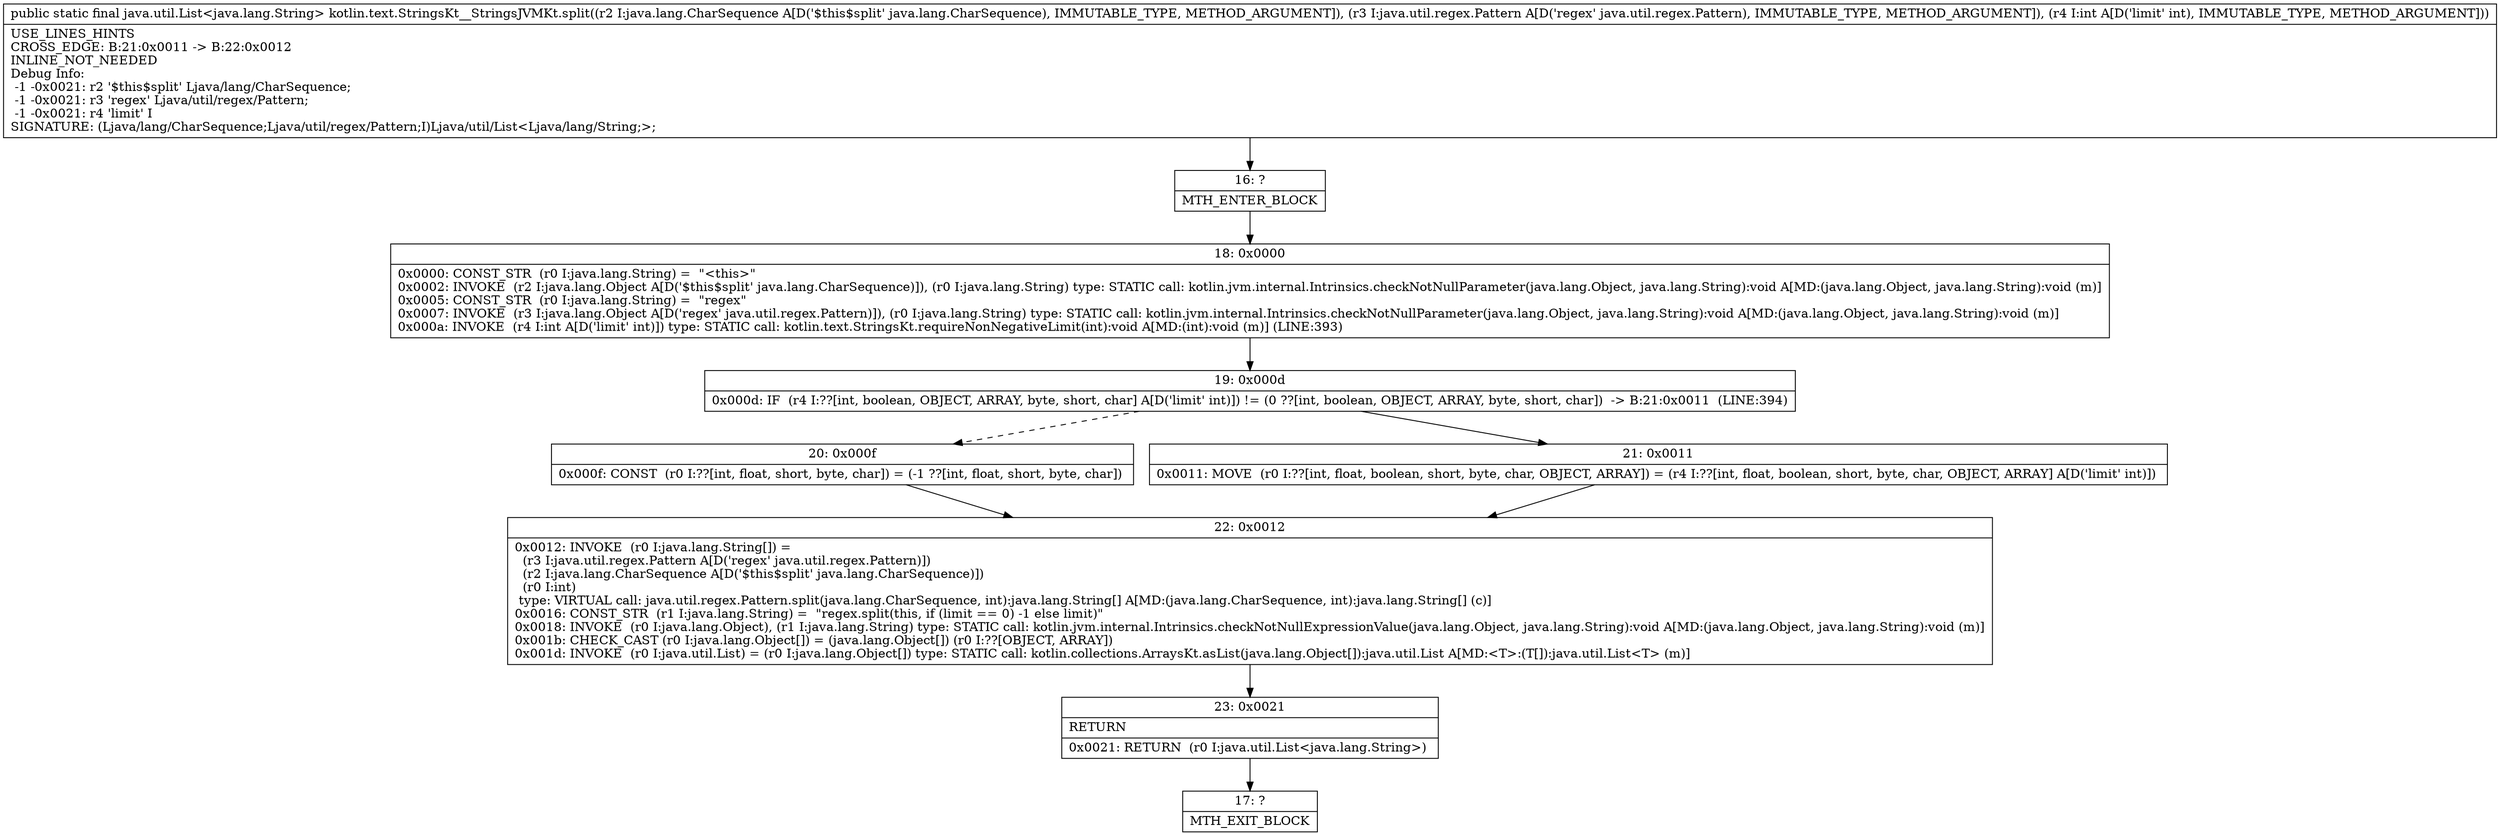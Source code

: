 digraph "CFG forkotlin.text.StringsKt__StringsJVMKt.split(Ljava\/lang\/CharSequence;Ljava\/util\/regex\/Pattern;I)Ljava\/util\/List;" {
Node_16 [shape=record,label="{16\:\ ?|MTH_ENTER_BLOCK\l}"];
Node_18 [shape=record,label="{18\:\ 0x0000|0x0000: CONST_STR  (r0 I:java.lang.String) =  \"\<this\>\" \l0x0002: INVOKE  (r2 I:java.lang.Object A[D('$this$split' java.lang.CharSequence)]), (r0 I:java.lang.String) type: STATIC call: kotlin.jvm.internal.Intrinsics.checkNotNullParameter(java.lang.Object, java.lang.String):void A[MD:(java.lang.Object, java.lang.String):void (m)]\l0x0005: CONST_STR  (r0 I:java.lang.String) =  \"regex\" \l0x0007: INVOKE  (r3 I:java.lang.Object A[D('regex' java.util.regex.Pattern)]), (r0 I:java.lang.String) type: STATIC call: kotlin.jvm.internal.Intrinsics.checkNotNullParameter(java.lang.Object, java.lang.String):void A[MD:(java.lang.Object, java.lang.String):void (m)]\l0x000a: INVOKE  (r4 I:int A[D('limit' int)]) type: STATIC call: kotlin.text.StringsKt.requireNonNegativeLimit(int):void A[MD:(int):void (m)] (LINE:393)\l}"];
Node_19 [shape=record,label="{19\:\ 0x000d|0x000d: IF  (r4 I:??[int, boolean, OBJECT, ARRAY, byte, short, char] A[D('limit' int)]) != (0 ??[int, boolean, OBJECT, ARRAY, byte, short, char])  \-\> B:21:0x0011  (LINE:394)\l}"];
Node_20 [shape=record,label="{20\:\ 0x000f|0x000f: CONST  (r0 I:??[int, float, short, byte, char]) = (\-1 ??[int, float, short, byte, char]) \l}"];
Node_22 [shape=record,label="{22\:\ 0x0012|0x0012: INVOKE  (r0 I:java.lang.String[]) = \l  (r3 I:java.util.regex.Pattern A[D('regex' java.util.regex.Pattern)])\l  (r2 I:java.lang.CharSequence A[D('$this$split' java.lang.CharSequence)])\l  (r0 I:int)\l type: VIRTUAL call: java.util.regex.Pattern.split(java.lang.CharSequence, int):java.lang.String[] A[MD:(java.lang.CharSequence, int):java.lang.String[] (c)]\l0x0016: CONST_STR  (r1 I:java.lang.String) =  \"regex.split(this, if (limit == 0) \-1 else limit)\" \l0x0018: INVOKE  (r0 I:java.lang.Object), (r1 I:java.lang.String) type: STATIC call: kotlin.jvm.internal.Intrinsics.checkNotNullExpressionValue(java.lang.Object, java.lang.String):void A[MD:(java.lang.Object, java.lang.String):void (m)]\l0x001b: CHECK_CAST (r0 I:java.lang.Object[]) = (java.lang.Object[]) (r0 I:??[OBJECT, ARRAY]) \l0x001d: INVOKE  (r0 I:java.util.List) = (r0 I:java.lang.Object[]) type: STATIC call: kotlin.collections.ArraysKt.asList(java.lang.Object[]):java.util.List A[MD:\<T\>:(T[]):java.util.List\<T\> (m)]\l}"];
Node_23 [shape=record,label="{23\:\ 0x0021|RETURN\l|0x0021: RETURN  (r0 I:java.util.List\<java.lang.String\>) \l}"];
Node_17 [shape=record,label="{17\:\ ?|MTH_EXIT_BLOCK\l}"];
Node_21 [shape=record,label="{21\:\ 0x0011|0x0011: MOVE  (r0 I:??[int, float, boolean, short, byte, char, OBJECT, ARRAY]) = (r4 I:??[int, float, boolean, short, byte, char, OBJECT, ARRAY] A[D('limit' int)]) \l}"];
MethodNode[shape=record,label="{public static final java.util.List\<java.lang.String\> kotlin.text.StringsKt__StringsJVMKt.split((r2 I:java.lang.CharSequence A[D('$this$split' java.lang.CharSequence), IMMUTABLE_TYPE, METHOD_ARGUMENT]), (r3 I:java.util.regex.Pattern A[D('regex' java.util.regex.Pattern), IMMUTABLE_TYPE, METHOD_ARGUMENT]), (r4 I:int A[D('limit' int), IMMUTABLE_TYPE, METHOD_ARGUMENT]))  | USE_LINES_HINTS\lCROSS_EDGE: B:21:0x0011 \-\> B:22:0x0012\lINLINE_NOT_NEEDED\lDebug Info:\l  \-1 \-0x0021: r2 '$this$split' Ljava\/lang\/CharSequence;\l  \-1 \-0x0021: r3 'regex' Ljava\/util\/regex\/Pattern;\l  \-1 \-0x0021: r4 'limit' I\lSIGNATURE: (Ljava\/lang\/CharSequence;Ljava\/util\/regex\/Pattern;I)Ljava\/util\/List\<Ljava\/lang\/String;\>;\l}"];
MethodNode -> Node_16;Node_16 -> Node_18;
Node_18 -> Node_19;
Node_19 -> Node_20[style=dashed];
Node_19 -> Node_21;
Node_20 -> Node_22;
Node_22 -> Node_23;
Node_23 -> Node_17;
Node_21 -> Node_22;
}

